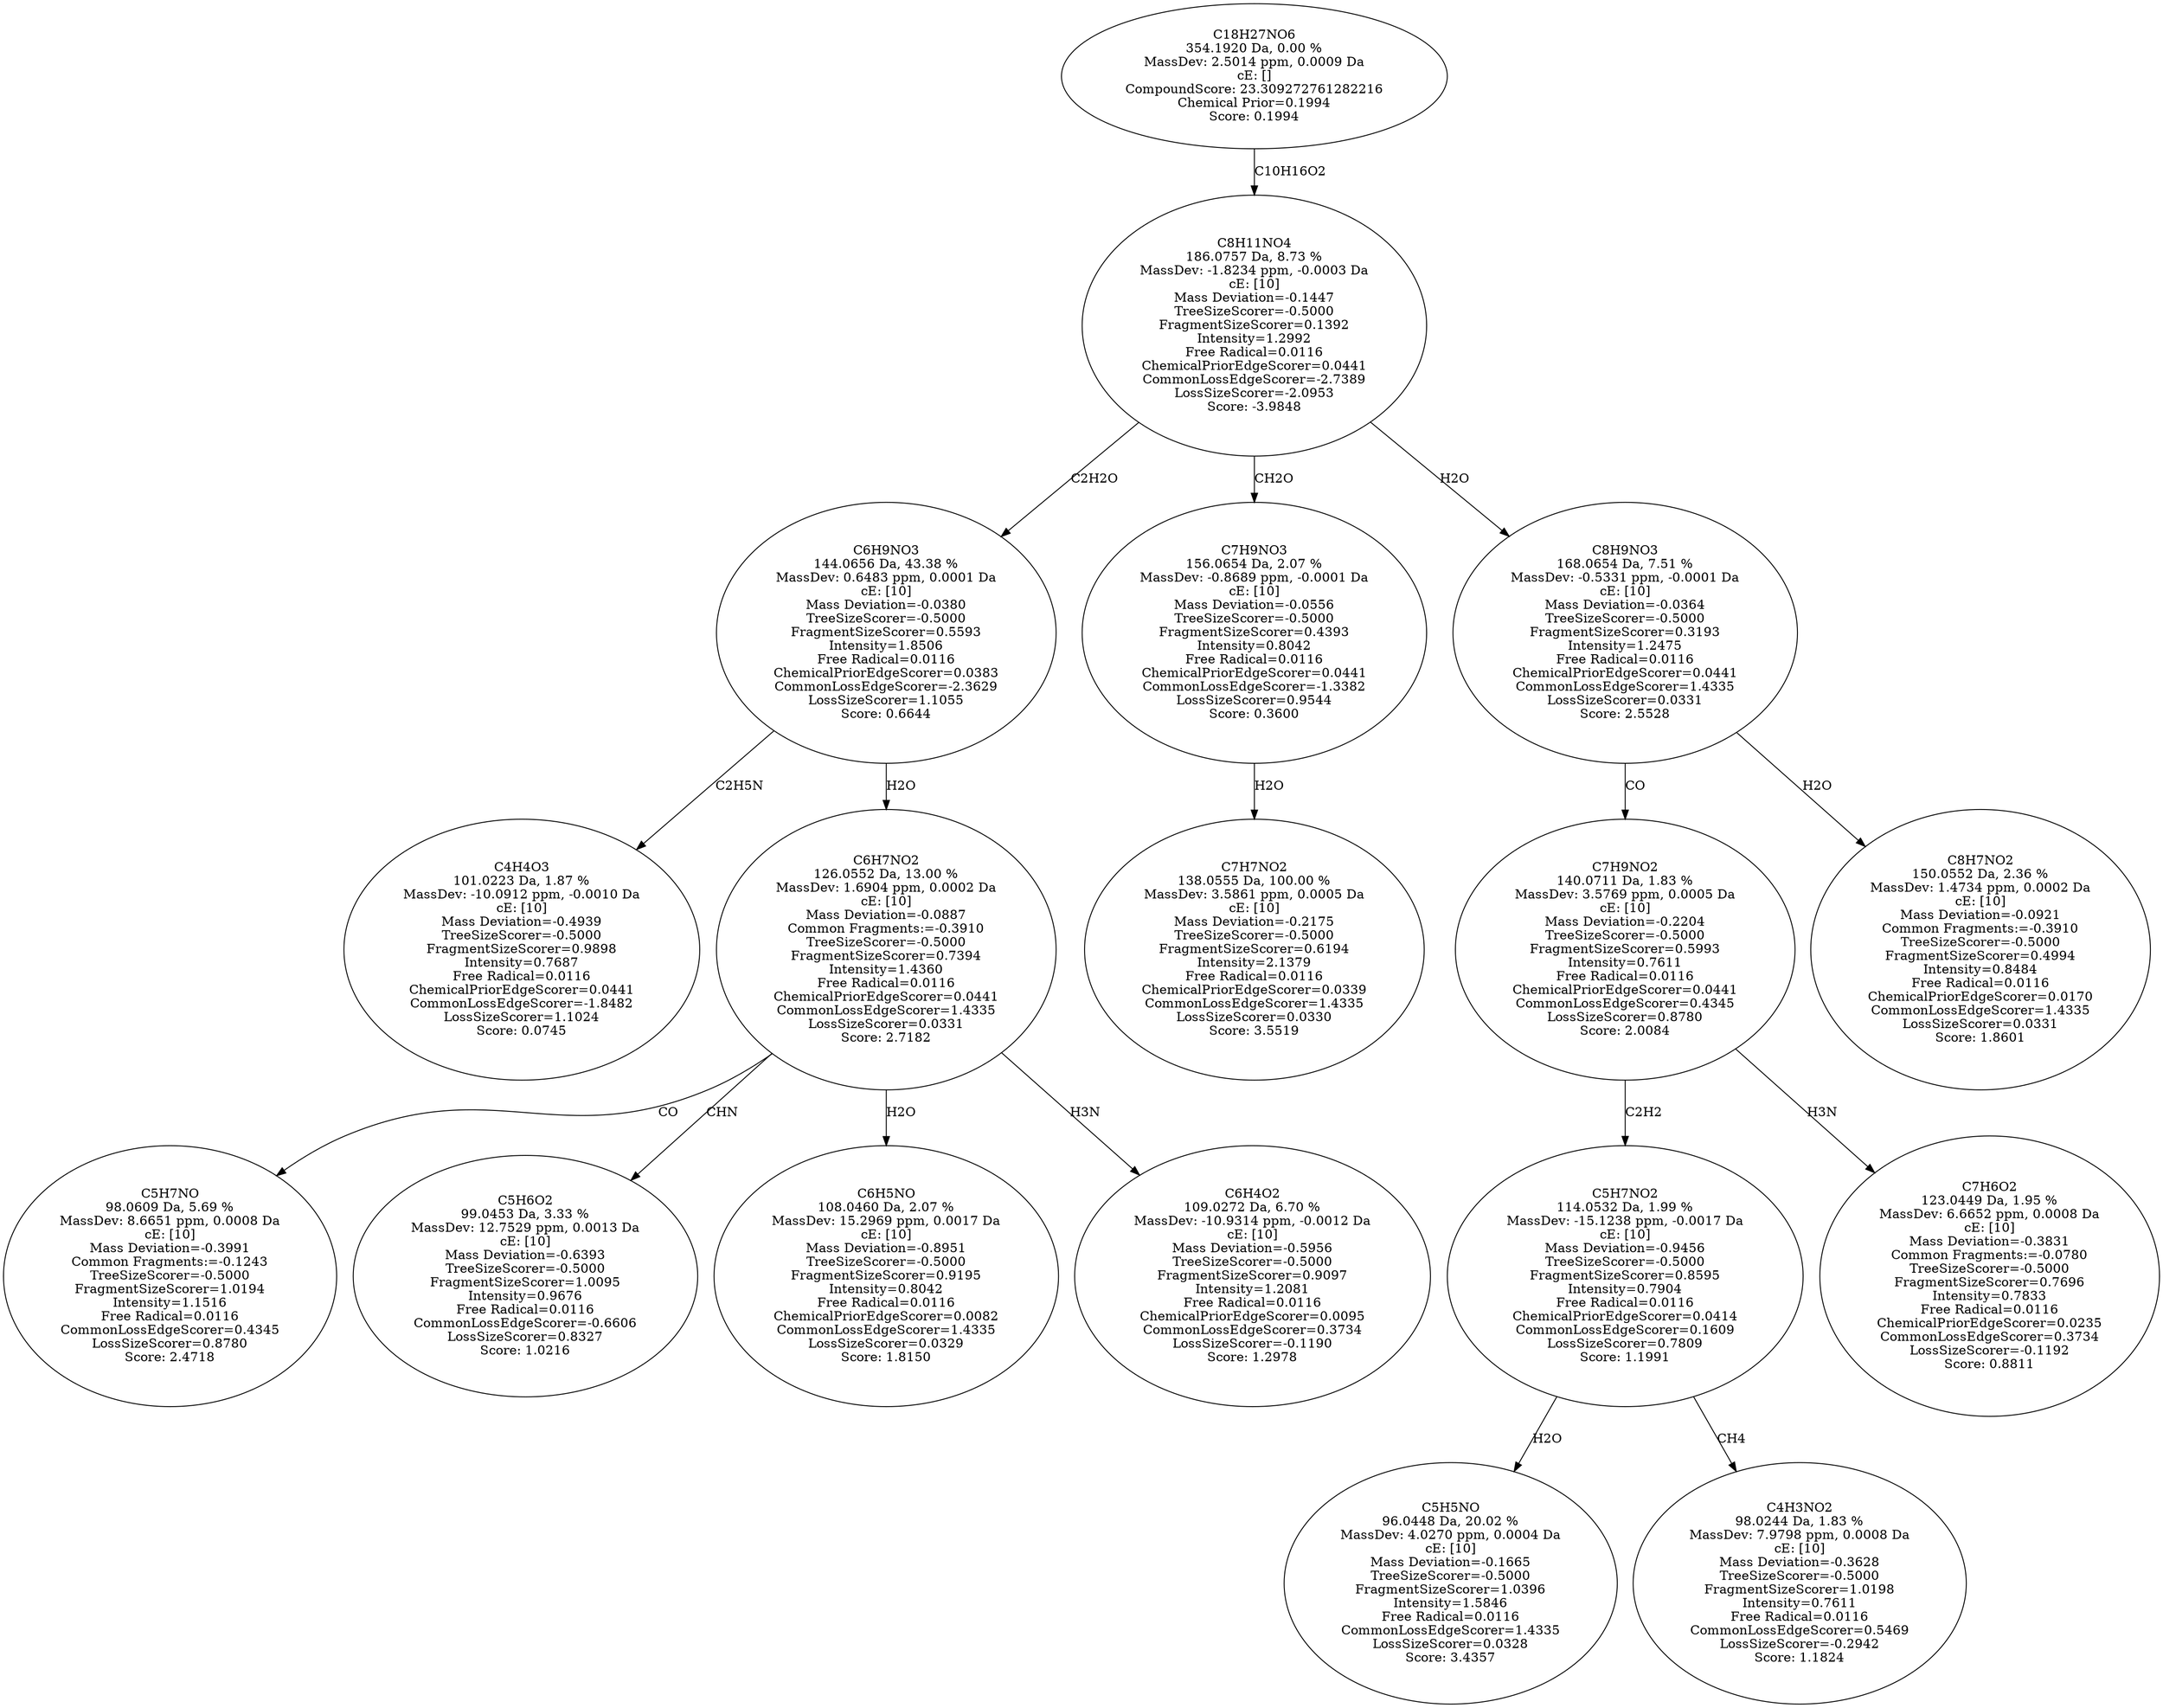strict digraph {
v1 [label="C4H4O3\n101.0223 Da, 1.87 %\nMassDev: -10.0912 ppm, -0.0010 Da\ncE: [10]\nMass Deviation=-0.4939\nTreeSizeScorer=-0.5000\nFragmentSizeScorer=0.9898\nIntensity=0.7687\nFree Radical=0.0116\nChemicalPriorEdgeScorer=0.0441\nCommonLossEdgeScorer=-1.8482\nLossSizeScorer=1.1024\nScore: 0.0745"];
v2 [label="C5H7NO\n98.0609 Da, 5.69 %\nMassDev: 8.6651 ppm, 0.0008 Da\ncE: [10]\nMass Deviation=-0.3991\nCommon Fragments:=-0.1243\nTreeSizeScorer=-0.5000\nFragmentSizeScorer=1.0194\nIntensity=1.1516\nFree Radical=0.0116\nCommonLossEdgeScorer=0.4345\nLossSizeScorer=0.8780\nScore: 2.4718"];
v3 [label="C5H6O2\n99.0453 Da, 3.33 %\nMassDev: 12.7529 ppm, 0.0013 Da\ncE: [10]\nMass Deviation=-0.6393\nTreeSizeScorer=-0.5000\nFragmentSizeScorer=1.0095\nIntensity=0.9676\nFree Radical=0.0116\nCommonLossEdgeScorer=-0.6606\nLossSizeScorer=0.8327\nScore: 1.0216"];
v4 [label="C6H5NO\n108.0460 Da, 2.07 %\nMassDev: 15.2969 ppm, 0.0017 Da\ncE: [10]\nMass Deviation=-0.8951\nTreeSizeScorer=-0.5000\nFragmentSizeScorer=0.9195\nIntensity=0.8042\nFree Radical=0.0116\nChemicalPriorEdgeScorer=0.0082\nCommonLossEdgeScorer=1.4335\nLossSizeScorer=0.0329\nScore: 1.8150"];
v5 [label="C6H4O2\n109.0272 Da, 6.70 %\nMassDev: -10.9314 ppm, -0.0012 Da\ncE: [10]\nMass Deviation=-0.5956\nTreeSizeScorer=-0.5000\nFragmentSizeScorer=0.9097\nIntensity=1.2081\nFree Radical=0.0116\nChemicalPriorEdgeScorer=0.0095\nCommonLossEdgeScorer=0.3734\nLossSizeScorer=-0.1190\nScore: 1.2978"];
v6 [label="C6H7NO2\n126.0552 Da, 13.00 %\nMassDev: 1.6904 ppm, 0.0002 Da\ncE: [10]\nMass Deviation=-0.0887\nCommon Fragments:=-0.3910\nTreeSizeScorer=-0.5000\nFragmentSizeScorer=0.7394\nIntensity=1.4360\nFree Radical=0.0116\nChemicalPriorEdgeScorer=0.0441\nCommonLossEdgeScorer=1.4335\nLossSizeScorer=0.0331\nScore: 2.7182"];
v7 [label="C6H9NO3\n144.0656 Da, 43.38 %\nMassDev: 0.6483 ppm, 0.0001 Da\ncE: [10]\nMass Deviation=-0.0380\nTreeSizeScorer=-0.5000\nFragmentSizeScorer=0.5593\nIntensity=1.8506\nFree Radical=0.0116\nChemicalPriorEdgeScorer=0.0383\nCommonLossEdgeScorer=-2.3629\nLossSizeScorer=1.1055\nScore: 0.6644"];
v8 [label="C7H7NO2\n138.0555 Da, 100.00 %\nMassDev: 3.5861 ppm, 0.0005 Da\ncE: [10]\nMass Deviation=-0.2175\nTreeSizeScorer=-0.5000\nFragmentSizeScorer=0.6194\nIntensity=2.1379\nFree Radical=0.0116\nChemicalPriorEdgeScorer=0.0339\nCommonLossEdgeScorer=1.4335\nLossSizeScorer=0.0330\nScore: 3.5519"];
v9 [label="C7H9NO3\n156.0654 Da, 2.07 %\nMassDev: -0.8689 ppm, -0.0001 Da\ncE: [10]\nMass Deviation=-0.0556\nTreeSizeScorer=-0.5000\nFragmentSizeScorer=0.4393\nIntensity=0.8042\nFree Radical=0.0116\nChemicalPriorEdgeScorer=0.0441\nCommonLossEdgeScorer=-1.3382\nLossSizeScorer=0.9544\nScore: 0.3600"];
v10 [label="C5H5NO\n96.0448 Da, 20.02 %\nMassDev: 4.0270 ppm, 0.0004 Da\ncE: [10]\nMass Deviation=-0.1665\nTreeSizeScorer=-0.5000\nFragmentSizeScorer=1.0396\nIntensity=1.5846\nFree Radical=0.0116\nCommonLossEdgeScorer=1.4335\nLossSizeScorer=0.0328\nScore: 3.4357"];
v11 [label="C4H3NO2\n98.0244 Da, 1.83 %\nMassDev: 7.9798 ppm, 0.0008 Da\ncE: [10]\nMass Deviation=-0.3628\nTreeSizeScorer=-0.5000\nFragmentSizeScorer=1.0198\nIntensity=0.7611\nFree Radical=0.0116\nCommonLossEdgeScorer=0.5469\nLossSizeScorer=-0.2942\nScore: 1.1824"];
v12 [label="C5H7NO2\n114.0532 Da, 1.99 %\nMassDev: -15.1238 ppm, -0.0017 Da\ncE: [10]\nMass Deviation=-0.9456\nTreeSizeScorer=-0.5000\nFragmentSizeScorer=0.8595\nIntensity=0.7904\nFree Radical=0.0116\nChemicalPriorEdgeScorer=0.0414\nCommonLossEdgeScorer=0.1609\nLossSizeScorer=0.7809\nScore: 1.1991"];
v13 [label="C7H6O2\n123.0449 Da, 1.95 %\nMassDev: 6.6652 ppm, 0.0008 Da\ncE: [10]\nMass Deviation=-0.3831\nCommon Fragments:=-0.0780\nTreeSizeScorer=-0.5000\nFragmentSizeScorer=0.7696\nIntensity=0.7833\nFree Radical=0.0116\nChemicalPriorEdgeScorer=0.0235\nCommonLossEdgeScorer=0.3734\nLossSizeScorer=-0.1192\nScore: 0.8811"];
v14 [label="C7H9NO2\n140.0711 Da, 1.83 %\nMassDev: 3.5769 ppm, 0.0005 Da\ncE: [10]\nMass Deviation=-0.2204\nTreeSizeScorer=-0.5000\nFragmentSizeScorer=0.5993\nIntensity=0.7611\nFree Radical=0.0116\nChemicalPriorEdgeScorer=0.0441\nCommonLossEdgeScorer=0.4345\nLossSizeScorer=0.8780\nScore: 2.0084"];
v15 [label="C8H7NO2\n150.0552 Da, 2.36 %\nMassDev: 1.4734 ppm, 0.0002 Da\ncE: [10]\nMass Deviation=-0.0921\nCommon Fragments:=-0.3910\nTreeSizeScorer=-0.5000\nFragmentSizeScorer=0.4994\nIntensity=0.8484\nFree Radical=0.0116\nChemicalPriorEdgeScorer=0.0170\nCommonLossEdgeScorer=1.4335\nLossSizeScorer=0.0331\nScore: 1.8601"];
v16 [label="C8H9NO3\n168.0654 Da, 7.51 %\nMassDev: -0.5331 ppm, -0.0001 Da\ncE: [10]\nMass Deviation=-0.0364\nTreeSizeScorer=-0.5000\nFragmentSizeScorer=0.3193\nIntensity=1.2475\nFree Radical=0.0116\nChemicalPriorEdgeScorer=0.0441\nCommonLossEdgeScorer=1.4335\nLossSizeScorer=0.0331\nScore: 2.5528"];
v17 [label="C8H11NO4\n186.0757 Da, 8.73 %\nMassDev: -1.8234 ppm, -0.0003 Da\ncE: [10]\nMass Deviation=-0.1447\nTreeSizeScorer=-0.5000\nFragmentSizeScorer=0.1392\nIntensity=1.2992\nFree Radical=0.0116\nChemicalPriorEdgeScorer=0.0441\nCommonLossEdgeScorer=-2.7389\nLossSizeScorer=-2.0953\nScore: -3.9848"];
v18 [label="C18H27NO6\n354.1920 Da, 0.00 %\nMassDev: 2.5014 ppm, 0.0009 Da\ncE: []\nCompoundScore: 23.309272761282216\nChemical Prior=0.1994\nScore: 0.1994"];
v7 -> v1 [label="C2H5N"];
v6 -> v2 [label="CO"];
v6 -> v3 [label="CHN"];
v6 -> v4 [label="H2O"];
v6 -> v5 [label="H3N"];
v7 -> v6 [label="H2O"];
v17 -> v7 [label="C2H2O"];
v9 -> v8 [label="H2O"];
v17 -> v9 [label="CH2O"];
v12 -> v10 [label="H2O"];
v12 -> v11 [label="CH4"];
v14 -> v12 [label="C2H2"];
v14 -> v13 [label="H3N"];
v16 -> v14 [label="CO"];
v16 -> v15 [label="H2O"];
v17 -> v16 [label="H2O"];
v18 -> v17 [label="C10H16O2"];
}